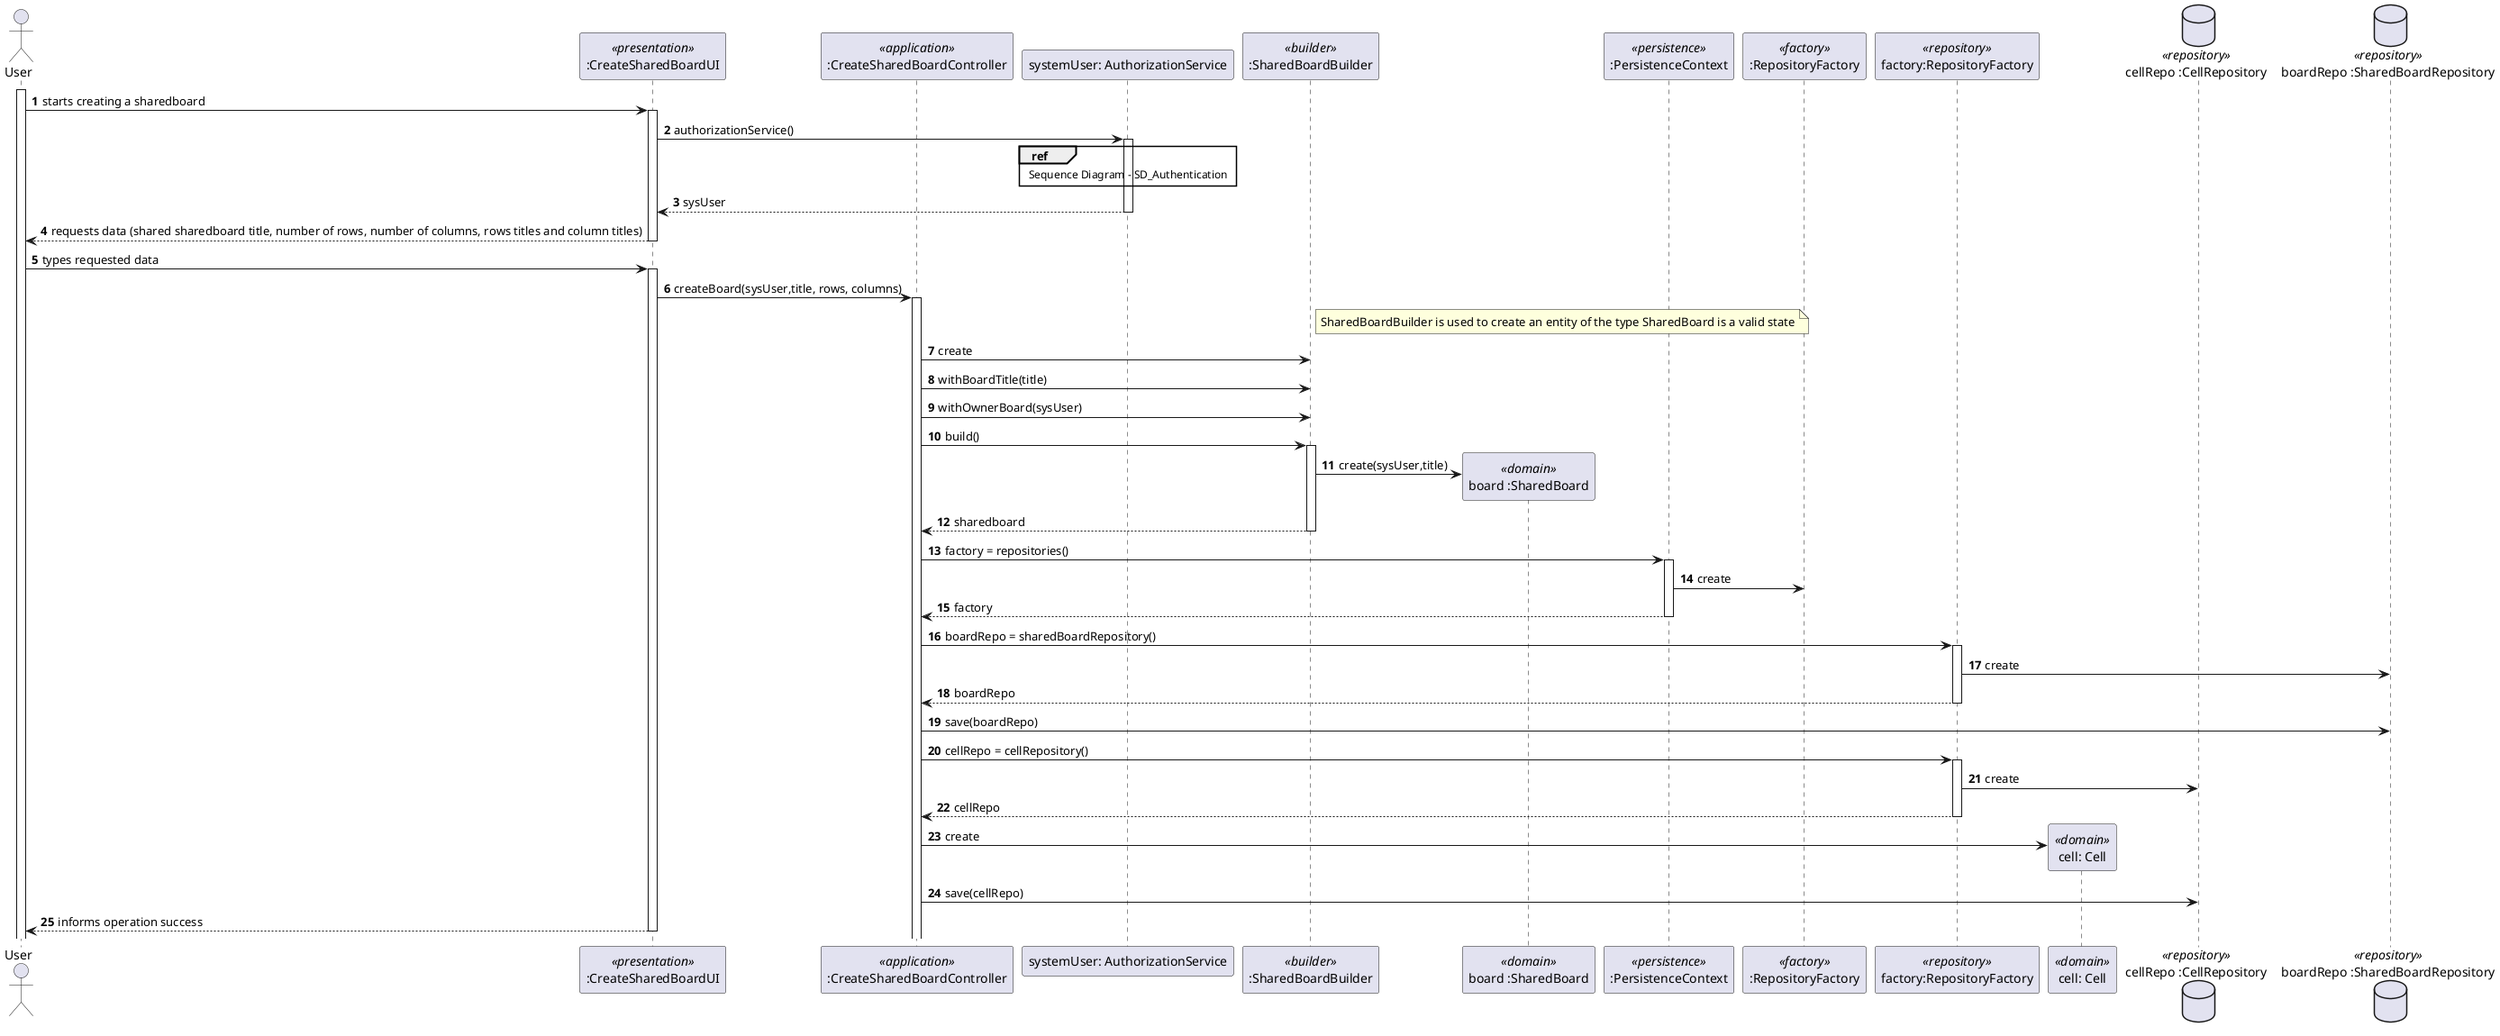 @startuml

autonumber
actor "User" as usr

participant ":CreateSharedBoardUI" as ui <<presentation>>
participant ":CreateSharedBoardController" as ctrl <<application>>
participant "systemUser: AuthorizationService" as auth
participant ":SharedBoardBuilder" as builder <<builder>>
participant "board :SharedBoard" as sharedboard <<domain>>
participant ":PersistenceContext" as persist <<persistence>>
participant ":RepositoryFactory" as factory <<factory>>
participant "factory:RepositoryFactory" as repoI <<repository>>
participant "cell: Cell" as cell <<domain>>
database "cellRepo :CellRepository" as repoCell <<repository>>
database "boardRepo :SharedBoardRepository" as repoBoard <<repository>>


activate usr
usr -> ui : starts creating a sharedboard
activate ui
ui->auth: authorizationService()
activate auth
ref over auth
Sequence Diagram - SD_Authentication
end
auth -->ui: sysUser
deactivate auth
ui --> usr : requests data (shared sharedboard title, number of rows, number of columns, rows titles and column titles)
deactivate ui
usr -> ui : types requested data

activate ui
ui->ctrl : createBoard(sysUser,title, rows, columns)
activate ctrl
note right of builder: SharedBoardBuilder is used to create an entity of the type SharedBoard is a valid state
ctrl->builder: create
ctrl->builder: withBoardTitle(title)
ctrl->builder: withOwnerBoard(sysUser)
ctrl -> builder: build()
activate builder
builder->sharedboard**: create(sysUser,title)

builder-->ctrl: sharedboard
deactivate builder
ctrl -> persist : factory = repositories()
activate persist
persist->factory: create
persist-->ctrl: factory
deactivate persist
ctrl->repoI: boardRepo = sharedBoardRepository()
activate repoI
repoI->repoBoard: create
repoI --> ctrl: boardRepo
deactivate repoI
ctrl->repoBoard: save(boardRepo)
ctrl->repoI: cellRepo = cellRepository()
activate repoI
repoI->repoCell: create
repoI-->ctrl: cellRepo
deactivate repoI
create cell
ctrl -> cell: create
deactivate cell
ctrl->repoCell:save(cellRepo)
ui --> usr : informs operation success

deactivate ui



@enduml
